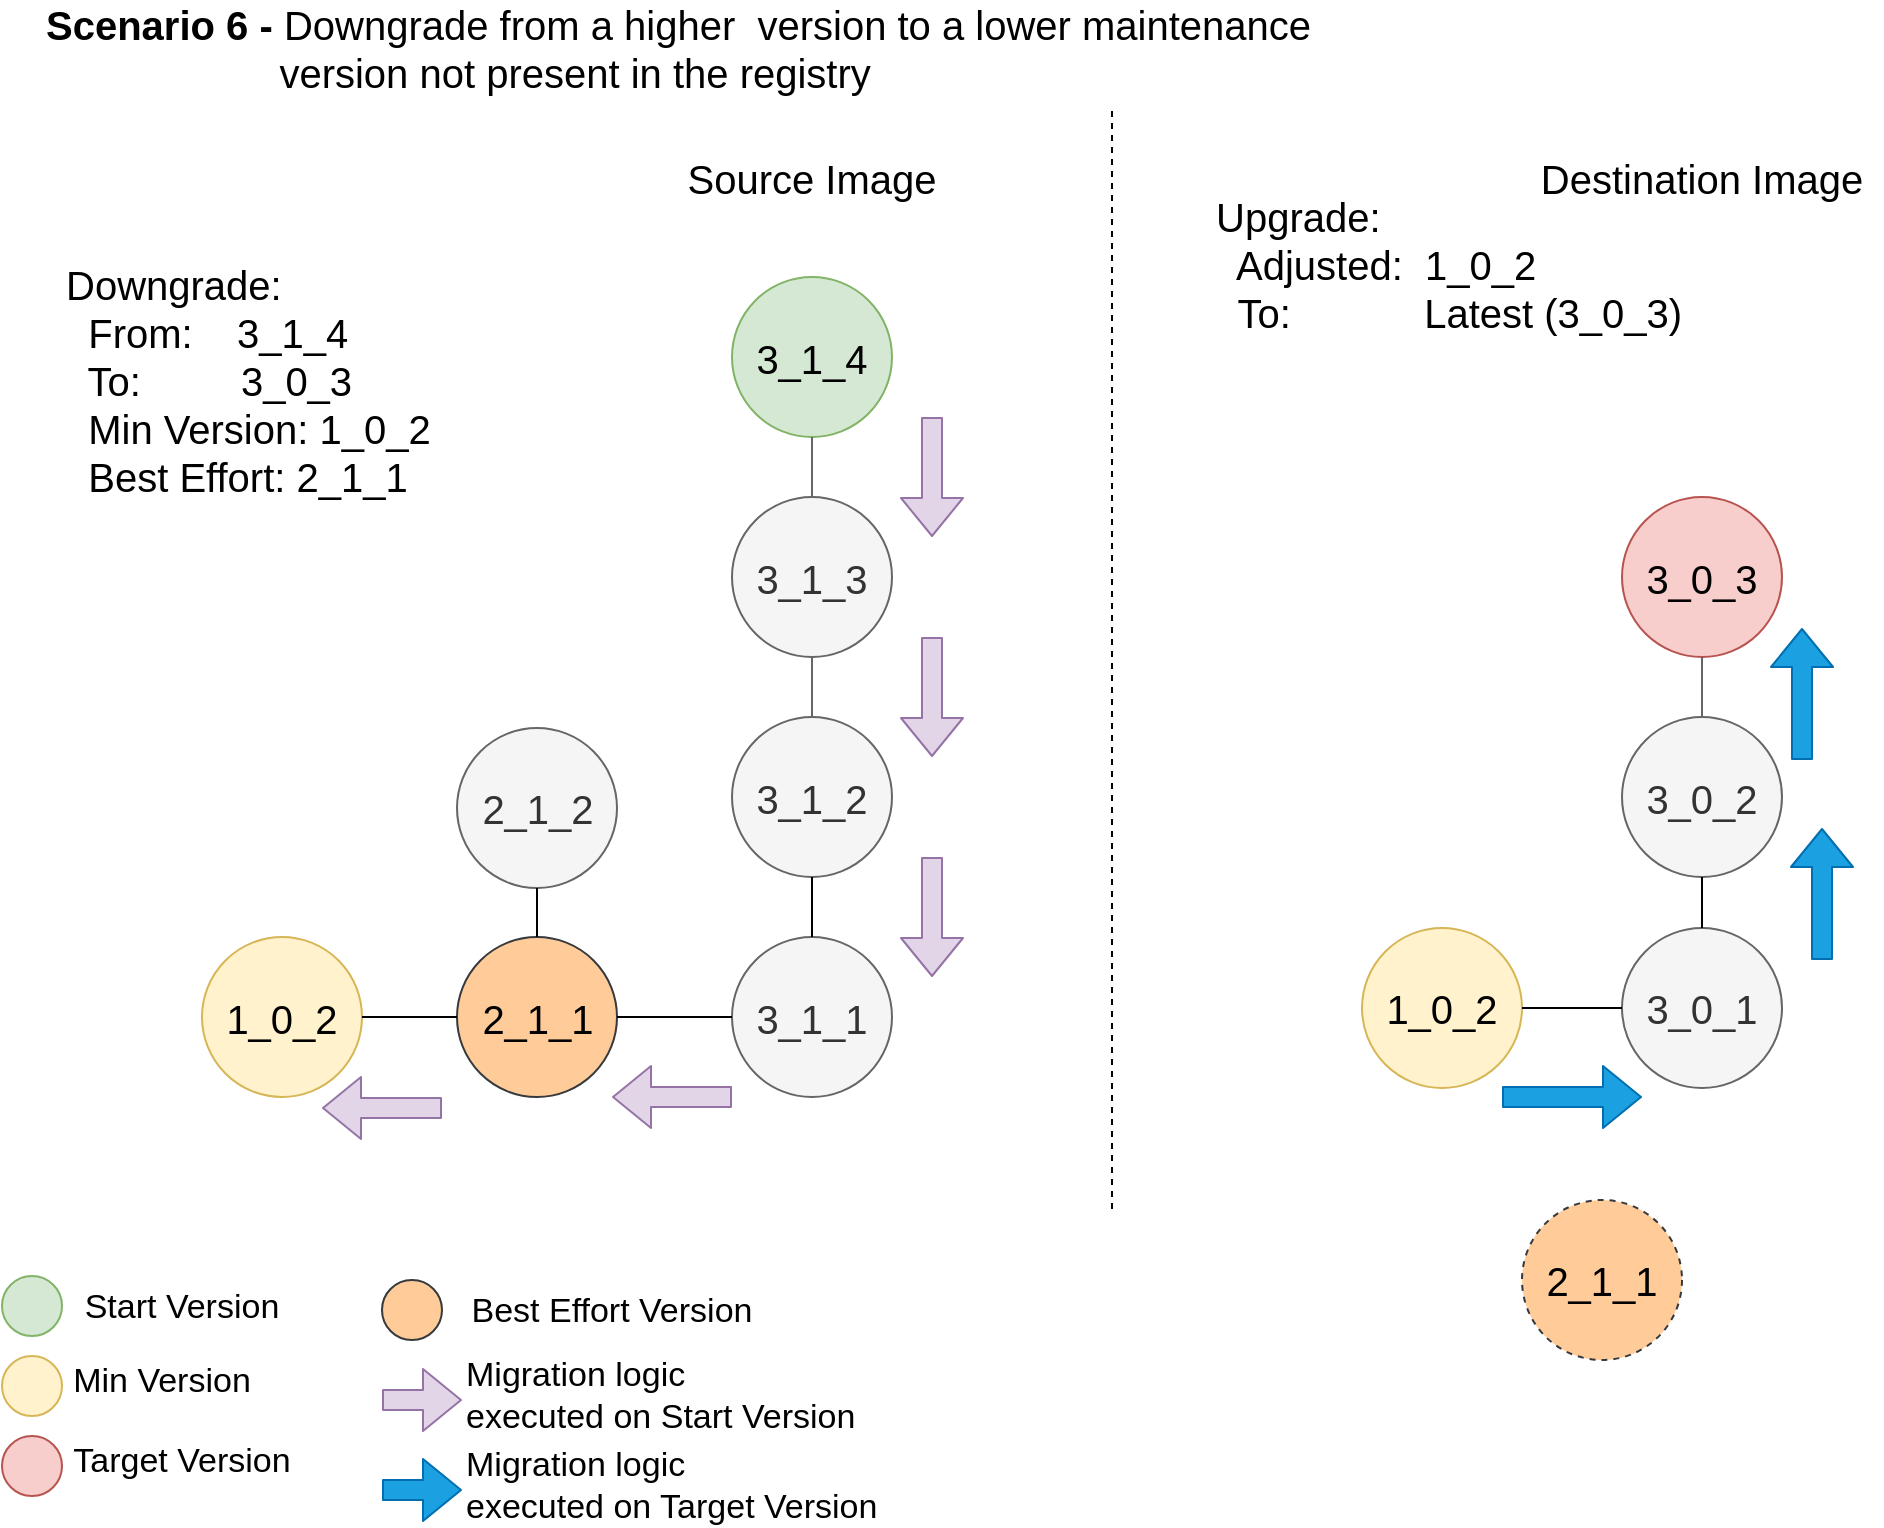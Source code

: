 <mxfile pages="1" version="11.2.5" type="device"><diagram id="9E1KUm-vGZgVrJ2iB9Vl" name="Page-1"><mxGraphModel dx="1086" dy="767" grid="1" gridSize="10" guides="1" tooltips="1" connect="1" arrows="1" fold="1" page="1" pageScale="1" pageWidth="1100" pageHeight="850" math="0" shadow="0"><root><mxCell id="0"/><mxCell id="1" parent="0"/><mxCell id="Z88FInItlsHQhRWIjukK-1" value="&lt;font style=&quot;font-size: 20px&quot;&gt;2_1_1&lt;/font&gt;" style="ellipse;whiteSpace=wrap;html=1;aspect=fixed;shadow=0;fillColor=#ffcc99;strokeColor=#36393d;" parent="1" vertex="1"><mxGeometry x="267.5" y="514.5" width="80" height="80" as="geometry"/></mxCell><mxCell id="Z88FInItlsHQhRWIjukK-3" value="&lt;font style=&quot;font-size: 20px&quot;&gt;3_1_1&lt;/font&gt;" style="ellipse;whiteSpace=wrap;html=1;aspect=fixed;shadow=0;fillColor=#f5f5f5;strokeColor=#666666;fontColor=#333333;" parent="1" vertex="1"><mxGeometry x="405" y="514.5" width="80" height="80" as="geometry"/></mxCell><mxCell id="Z88FInItlsHQhRWIjukK-10" value="&lt;font style=&quot;font-size: 20px&quot;&gt;3_1_2&lt;/font&gt;" style="ellipse;whiteSpace=wrap;html=1;aspect=fixed;shadow=0;fillColor=#f5f5f5;strokeColor=#666666;fontColor=#333333;" parent="1" vertex="1"><mxGeometry x="405" y="404.5" width="80" height="80" as="geometry"/></mxCell><mxCell id="Z88FInItlsHQhRWIjukK-11" value="&lt;font style=&quot;font-size: 20px&quot;&gt;3_1_3&lt;/font&gt;" style="ellipse;whiteSpace=wrap;html=1;aspect=fixed;shadow=0;fillColor=#f5f5f5;strokeColor=#666666;fontColor=#333333;" parent="1" vertex="1"><mxGeometry x="405" y="294.5" width="80" height="80" as="geometry"/></mxCell><mxCell id="Z88FInItlsHQhRWIjukK-12" value="&lt;font style=&quot;font-size: 20px&quot;&gt;3_1_4&lt;/font&gt;" style="ellipse;whiteSpace=wrap;html=1;aspect=fixed;shadow=0;fillColor=#d5e8d4;strokeColor=#82b366;" parent="1" vertex="1"><mxGeometry x="405" y="184.5" width="80" height="80" as="geometry"/></mxCell><mxCell id="Z88FInItlsHQhRWIjukK-17" value="" style="endArrow=none;html=1;exitX=1;exitY=0.5;exitDx=0;exitDy=0;" parent="1" source="Z88FInItlsHQhRWIjukK-1" target="Z88FInItlsHQhRWIjukK-3" edge="1"><mxGeometry width="50" height="50" relative="1" as="geometry"><mxPoint x="343" y="554.5" as="sourcePoint"/><mxPoint x="275.0" y="554.5" as="targetPoint"/></mxGeometry></mxCell><mxCell id="Z88FInItlsHQhRWIjukK-25" value="" style="endArrow=none;html=1;entryX=0.5;entryY=0;entryDx=0;entryDy=0;exitX=0.5;exitY=1;exitDx=0;exitDy=0;fillColor=#f5f5f5;strokeColor=#666666;" parent="1" source="Z88FInItlsHQhRWIjukK-12" target="Z88FInItlsHQhRWIjukK-11" edge="1"><mxGeometry width="50" height="50" relative="1" as="geometry"><mxPoint x="535" y="284.5" as="sourcePoint"/><mxPoint x="585" y="284.5" as="targetPoint"/></mxGeometry></mxCell><mxCell id="Z88FInItlsHQhRWIjukK-26" value="" style="endArrow=none;html=1;entryX=0.5;entryY=0;entryDx=0;entryDy=0;exitX=0.5;exitY=1;exitDx=0;exitDy=0;fillColor=#f5f5f5;strokeColor=#666666;" parent="1" source="Z88FInItlsHQhRWIjukK-11" target="Z88FInItlsHQhRWIjukK-10" edge="1"><mxGeometry width="50" height="50" relative="1" as="geometry"><mxPoint x="315" y="644.5" as="sourcePoint"/><mxPoint x="365" y="644.5" as="targetPoint"/></mxGeometry></mxCell><mxCell id="Z88FInItlsHQhRWIjukK-27" value="" style="endArrow=none;html=1;entryX=0.5;entryY=0;entryDx=0;entryDy=0;exitX=0.5;exitY=1;exitDx=0;exitDy=0;" parent="1" source="Z88FInItlsHQhRWIjukK-10" target="Z88FInItlsHQhRWIjukK-3" edge="1"><mxGeometry width="50" height="50" relative="1" as="geometry"><mxPoint x="325" y="654.5" as="sourcePoint"/><mxPoint x="375" y="654.5" as="targetPoint"/></mxGeometry></mxCell><mxCell id="Z88FInItlsHQhRWIjukK-32" value="" style="shape=flexArrow;endArrow=classic;html=1;fillColor=#e1d5e7;strokeColor=#9673a6;" parent="1" edge="1"><mxGeometry width="50" height="50" relative="1" as="geometry"><mxPoint x="505" y="254.5" as="sourcePoint"/><mxPoint x="505" y="314.5" as="targetPoint"/></mxGeometry></mxCell><mxCell id="Z88FInItlsHQhRWIjukK-38" value="&lt;font style=&quot;font-size: 20px&quot;&gt;Downgrade:&lt;br&gt;&amp;nbsp; From:&amp;nbsp; &amp;nbsp; 3_1_4&lt;br&gt;&amp;nbsp; To:&amp;nbsp; &amp;nbsp; &amp;nbsp; &amp;nbsp; &amp;nbsp;3_0_3&lt;br&gt;&amp;nbsp; Min Version: 1_0_2&lt;br&gt;&amp;nbsp; Best Effort: 2_1_1&lt;br&gt;&lt;/font&gt;" style="text;html=1;strokeColor=none;fillColor=none;align=left;verticalAlign=middle;whiteSpace=wrap;rounded=0;shadow=0;" parent="1" vertex="1"><mxGeometry x="70" y="180" width="200" height="111" as="geometry"/></mxCell><mxCell id="Z88FInItlsHQhRWIjukK-40" value="" style="shape=flexArrow;endArrow=classic;html=1;fillColor=#e1d5e7;strokeColor=#9673a6;" parent="1" edge="1"><mxGeometry width="50" height="50" relative="1" as="geometry"><mxPoint x="505" y="364.5" as="sourcePoint"/><mxPoint x="505" y="424.5" as="targetPoint"/></mxGeometry></mxCell><mxCell id="Z88FInItlsHQhRWIjukK-41" value="" style="shape=flexArrow;endArrow=classic;html=1;fillColor=#e1d5e7;strokeColor=#9673a6;" parent="1" edge="1"><mxGeometry width="50" height="50" relative="1" as="geometry"><mxPoint x="505" y="474.5" as="sourcePoint"/><mxPoint x="505" y="534.5" as="targetPoint"/></mxGeometry></mxCell><mxCell id="nQ3EJKVobmjsmFLbN_a_-1" value="" style="endArrow=none;dashed=1;html=1;" parent="1" edge="1"><mxGeometry width="50" height="50" relative="1" as="geometry"><mxPoint x="595" y="650.5" as="sourcePoint"/><mxPoint x="595" y="98.5" as="targetPoint"/></mxGeometry></mxCell><mxCell id="nQ3EJKVobmjsmFLbN_a_-2" value="&lt;font style=&quot;font-size: 20px&quot;&gt;1_0_2&lt;/font&gt;" style="ellipse;whiteSpace=wrap;html=1;aspect=fixed;shadow=0;fillColor=#fff2cc;strokeColor=#d6b656;" parent="1" vertex="1"><mxGeometry x="720" y="510" width="80" height="80" as="geometry"/></mxCell><mxCell id="nQ3EJKVobmjsmFLbN_a_-3" value="&lt;font style=&quot;font-size: 20px&quot;&gt;3_0_1&lt;/font&gt;" style="ellipse;whiteSpace=wrap;html=1;aspect=fixed;shadow=0;fillColor=#f5f5f5;strokeColor=#666666;fontColor=#333333;" parent="1" vertex="1"><mxGeometry x="850" y="510" width="80" height="80" as="geometry"/></mxCell><mxCell id="nQ3EJKVobmjsmFLbN_a_-5" value="&lt;font style=&quot;font-size: 20px&quot;&gt;3_0_2&lt;/font&gt;" style="ellipse;whiteSpace=wrap;html=1;aspect=fixed;shadow=0;fillColor=#f5f5f5;strokeColor=#666666;fontColor=#333333;" parent="1" vertex="1"><mxGeometry x="850" y="404.5" width="80" height="80" as="geometry"/></mxCell><mxCell id="nQ3EJKVobmjsmFLbN_a_-6" value="&lt;font style=&quot;font-size: 20px&quot;&gt;3_0_3&lt;/font&gt;" style="ellipse;whiteSpace=wrap;html=1;aspect=fixed;shadow=0;fillColor=#f8cecc;strokeColor=#b85450;" parent="1" vertex="1"><mxGeometry x="850" y="294.5" width="80" height="80" as="geometry"/></mxCell><mxCell id="nQ3EJKVobmjsmFLbN_a_-10" value="" style="endArrow=none;html=1;entryX=0;entryY=0.5;entryDx=0;entryDy=0;exitX=1;exitY=0.5;exitDx=0;exitDy=0;" parent="1" source="nQ3EJKVobmjsmFLbN_a_-2" target="nQ3EJKVobmjsmFLbN_a_-3" edge="1"><mxGeometry width="50" height="50" relative="1" as="geometry"><mxPoint x="810" y="550" as="sourcePoint"/><mxPoint x="740" y="614.5" as="targetPoint"/></mxGeometry></mxCell><mxCell id="nQ3EJKVobmjsmFLbN_a_-12" value="" style="endArrow=none;html=1;entryX=0.5;entryY=0;entryDx=0;entryDy=0;exitX=0.5;exitY=1;exitDx=0;exitDy=0;" parent="1" source="nQ3EJKVobmjsmFLbN_a_-5" target="nQ3EJKVobmjsmFLbN_a_-3" edge="1"><mxGeometry width="50" height="50" relative="1" as="geometry"><mxPoint x="890" y="494.5" as="sourcePoint"/><mxPoint x="940" y="494.5" as="targetPoint"/></mxGeometry></mxCell><mxCell id="nQ3EJKVobmjsmFLbN_a_-13" value="" style="endArrow=none;html=1;entryX=0.5;entryY=1;entryDx=0;entryDy=0;exitX=0.5;exitY=0;exitDx=0;exitDy=0;fillColor=#f5f5f5;strokeColor=#666666;" parent="1" source="nQ3EJKVobmjsmFLbN_a_-5" target="nQ3EJKVobmjsmFLbN_a_-6" edge="1"><mxGeometry width="50" height="50" relative="1" as="geometry"><mxPoint x="750" y="424.5" as="sourcePoint"/><mxPoint x="800" y="424.5" as="targetPoint"/></mxGeometry></mxCell><mxCell id="nQ3EJKVobmjsmFLbN_a_-18" value="&lt;font style=&quot;font-size: 20px&quot;&gt;Upgrade:&lt;br&gt;&amp;nbsp; Adjusted:&amp;nbsp; 1_0_2&lt;br&gt;&amp;nbsp; To:&amp;nbsp; &amp;nbsp; &amp;nbsp; &amp;nbsp; &amp;nbsp; &amp;nbsp; Latest (3_0_3)&lt;br&gt;&amp;nbsp; &amp;nbsp;&lt;br&gt;&lt;/font&gt;" style="text;html=1;strokeColor=none;fillColor=none;align=left;verticalAlign=middle;whiteSpace=wrap;rounded=0;shadow=0;" parent="1" vertex="1"><mxGeometry x="645" y="144.5" width="250" height="90" as="geometry"/></mxCell><mxCell id="nQ3EJKVobmjsmFLbN_a_-21" value="&lt;font style=&quot;font-size: 20px&quot;&gt;Source Image&lt;/font&gt;" style="text;html=1;strokeColor=none;fillColor=none;align=center;verticalAlign=middle;whiteSpace=wrap;rounded=0;" parent="1" vertex="1"><mxGeometry x="355" y="124.5" width="180" height="20" as="geometry"/></mxCell><mxCell id="nQ3EJKVobmjsmFLbN_a_-24" value="&lt;font style=&quot;font-size: 20px&quot;&gt;Destination Image&lt;/font&gt;" style="text;html=1;strokeColor=none;fillColor=none;align=center;verticalAlign=middle;whiteSpace=wrap;rounded=0;" parent="1" vertex="1"><mxGeometry x="800" y="124.5" width="180" height="20" as="geometry"/></mxCell><mxCell id="nQ3EJKVobmjsmFLbN_a_-27" value="" style="shape=flexArrow;endArrow=classic;html=1;fillColor=#1ba1e2;strokeColor=#006EAF;" parent="1" edge="1"><mxGeometry width="50" height="50" relative="1" as="geometry"><mxPoint x="950" y="526" as="sourcePoint"/><mxPoint x="950" y="460" as="targetPoint"/></mxGeometry></mxCell><mxCell id="nQ3EJKVobmjsmFLbN_a_-28" value="" style="shape=flexArrow;endArrow=classic;html=1;fillColor=#1ba1e2;strokeColor=#006EAF;" parent="1" edge="1"><mxGeometry width="50" height="50" relative="1" as="geometry"><mxPoint x="940" y="426" as="sourcePoint"/><mxPoint x="940" y="360" as="targetPoint"/></mxGeometry></mxCell><mxCell id="vxwoFk54VbrX-TVy_X-_-1" value="" style="shape=flexArrow;endArrow=classic;html=1;fillColor=#e1d5e7;strokeColor=#9673a6;" parent="1" edge="1"><mxGeometry width="50" height="50" relative="1" as="geometry"><mxPoint x="405" y="594.5" as="sourcePoint"/><mxPoint x="345" y="594.5" as="targetPoint"/></mxGeometry></mxCell><mxCell id="f2lQbcJlYjvjpAZSG_wY-1" value="" style="ellipse;whiteSpace=wrap;html=1;aspect=fixed;fillColor=#d5e8d4;strokeColor=#82b366;" parent="1" vertex="1"><mxGeometry x="40" y="684" width="30" height="30" as="geometry"/></mxCell><mxCell id="f2lQbcJlYjvjpAZSG_wY-2" value="Start Version" style="text;html=1;strokeColor=none;fillColor=none;align=center;verticalAlign=middle;whiteSpace=wrap;rounded=0;fontSize=17;" parent="1" vertex="1"><mxGeometry x="80" y="682" width="100" height="35" as="geometry"/></mxCell><mxCell id="f2lQbcJlYjvjpAZSG_wY-3" value="" style="ellipse;whiteSpace=wrap;html=1;aspect=fixed;fillColor=#fff2cc;strokeColor=#d6b656;" parent="1" vertex="1"><mxGeometry x="40" y="724" width="30" height="30" as="geometry"/></mxCell><mxCell id="f2lQbcJlYjvjpAZSG_wY-4" value="Min Version" style="text;html=1;strokeColor=none;fillColor=none;align=center;verticalAlign=middle;whiteSpace=wrap;rounded=0;fontSize=17;" parent="1" vertex="1"><mxGeometry x="70" y="719" width="100" height="35" as="geometry"/></mxCell><mxCell id="f2lQbcJlYjvjpAZSG_wY-5" value="" style="ellipse;whiteSpace=wrap;html=1;aspect=fixed;fillColor=#f8cecc;strokeColor=#b85450;" parent="1" vertex="1"><mxGeometry x="40" y="764" width="30" height="30" as="geometry"/></mxCell><mxCell id="f2lQbcJlYjvjpAZSG_wY-6" value="Target Version" style="text;html=1;strokeColor=none;fillColor=none;align=center;verticalAlign=middle;whiteSpace=wrap;rounded=0;fontSize=17;" parent="1" vertex="1"><mxGeometry x="70" y="759" width="120" height="35" as="geometry"/></mxCell><mxCell id="f2lQbcJlYjvjpAZSG_wY-7" value="" style="shape=flexArrow;endArrow=classic;html=1;fillColor=#e1d5e7;strokeColor=#9673a6;" parent="1" edge="1"><mxGeometry width="50" height="50" relative="1" as="geometry"><mxPoint x="230" y="746" as="sourcePoint"/><mxPoint x="270" y="746" as="targetPoint"/></mxGeometry></mxCell><mxCell id="f2lQbcJlYjvjpAZSG_wY-8" value="Migration logic &lt;br&gt;executed on Start Version" style="text;html=1;strokeColor=none;fillColor=none;align=left;verticalAlign=middle;whiteSpace=wrap;rounded=0;fontSize=17;" parent="1" vertex="1"><mxGeometry x="270" y="726" width="310" height="35" as="geometry"/></mxCell><mxCell id="f2lQbcJlYjvjpAZSG_wY-9" value="" style="shape=flexArrow;endArrow=classic;html=1;fillColor=#1ba1e2;strokeColor=#006EAF;" parent="1" edge="1"><mxGeometry width="50" height="50" relative="1" as="geometry"><mxPoint x="230" y="791" as="sourcePoint"/><mxPoint x="270" y="791" as="targetPoint"/></mxGeometry></mxCell><mxCell id="f2lQbcJlYjvjpAZSG_wY-10" value="Migration logic &lt;br&gt;executed on Target Version" style="text;html=1;strokeColor=none;fillColor=none;align=left;verticalAlign=middle;whiteSpace=wrap;rounded=0;fontSize=17;" parent="1" vertex="1"><mxGeometry x="270" y="771" width="310" height="35" as="geometry"/></mxCell><mxCell id="_y8AkfmS0SeXPUdcSUgY-2" value="&lt;font style=&quot;font-size: 20px&quot;&gt;&lt;b&gt;Scenario 6 - &lt;/b&gt;Downgrade from a higher&amp;nbsp; version to a lower maintenance&amp;nbsp; &amp;nbsp; &amp;nbsp; &amp;nbsp; &amp;nbsp; &amp;nbsp; &amp;nbsp; &amp;nbsp; &amp;nbsp; &amp;nbsp; &amp;nbsp; &amp;nbsp; &amp;nbsp; &amp;nbsp;version not present in the registry&lt;/font&gt;" style="text;html=1;strokeColor=none;fillColor=none;align=left;verticalAlign=middle;whiteSpace=wrap;rounded=0;" parent="1" vertex="1"><mxGeometry x="60" y="60" width="670" height="20" as="geometry"/></mxCell><mxCell id="_y8AkfmS0SeXPUdcSUgY-7" value="" style="shape=flexArrow;endArrow=classic;html=1;fillColor=#1ba1e2;strokeColor=#006EAF;" parent="1" edge="1"><mxGeometry width="50" height="50" relative="1" as="geometry"><mxPoint x="790" y="594.5" as="sourcePoint"/><mxPoint x="860" y="594.5" as="targetPoint"/></mxGeometry></mxCell><mxCell id="_y8AkfmS0SeXPUdcSUgY-8" value="" style="shape=flexArrow;endArrow=classic;html=1;fillColor=#e1d5e7;strokeColor=#9673a6;" parent="1" edge="1"><mxGeometry width="50" height="50" relative="1" as="geometry"><mxPoint x="260" y="600" as="sourcePoint"/><mxPoint x="200" y="600" as="targetPoint"/></mxGeometry></mxCell><mxCell id="NDy4h4xFK8BIJw1gBcAO-2" value="" style="ellipse;whiteSpace=wrap;html=1;aspect=fixed;fillColor=#ffcc99;strokeColor=#36393d;" parent="1" vertex="1"><mxGeometry x="230" y="686" width="30" height="30" as="geometry"/></mxCell><mxCell id="NDy4h4xFK8BIJw1gBcAO-3" value="Best Effort Version" style="text;html=1;strokeColor=none;fillColor=none;align=center;verticalAlign=middle;whiteSpace=wrap;rounded=0;fontSize=17;" parent="1" vertex="1"><mxGeometry x="270" y="684" width="150" height="35" as="geometry"/></mxCell><mxCell id="xRph02bADE3ueh20qJ-G-1" value="&lt;font style=&quot;font-size: 20px&quot;&gt;1_0_2&lt;/font&gt;" style="ellipse;whiteSpace=wrap;html=1;aspect=fixed;shadow=0;fillColor=#fff2cc;strokeColor=#d6b656;" parent="1" vertex="1"><mxGeometry x="140" y="514.5" width="80" height="80" as="geometry"/></mxCell><mxCell id="xRph02bADE3ueh20qJ-G-2" value="&lt;font style=&quot;font-size: 20px&quot;&gt;2_1_2&lt;/font&gt;" style="ellipse;whiteSpace=wrap;html=1;aspect=fixed;shadow=0;fillColor=#f5f5f5;strokeColor=#666666;fontColor=#333333;" parent="1" vertex="1"><mxGeometry x="267.5" y="410" width="80" height="80" as="geometry"/></mxCell><mxCell id="xRph02bADE3ueh20qJ-G-3" value="" style="endArrow=none;html=1;entryX=0.5;entryY=1;entryDx=0;entryDy=0;exitX=0.5;exitY=0;exitDx=0;exitDy=0;" parent="1" source="Z88FInItlsHQhRWIjukK-1" target="xRph02bADE3ueh20qJ-G-2" edge="1"><mxGeometry width="50" height="50" relative="1" as="geometry"><mxPoint x="140" y="880" as="sourcePoint"/><mxPoint x="190" y="830" as="targetPoint"/></mxGeometry></mxCell><mxCell id="xRph02bADE3ueh20qJ-G-4" value="" style="endArrow=none;html=1;entryX=1;entryY=0.5;entryDx=0;entryDy=0;exitX=0;exitY=0.5;exitDx=0;exitDy=0;" parent="1" source="Z88FInItlsHQhRWIjukK-1" target="xRph02bADE3ueh20qJ-G-1" edge="1"><mxGeometry width="50" height="50" relative="1" as="geometry"><mxPoint x="140" y="880" as="sourcePoint"/><mxPoint x="220" y="554.5" as="targetPoint"/></mxGeometry></mxCell><mxCell id="xRph02bADE3ueh20qJ-G-11" value="&lt;font style=&quot;font-size: 20px&quot;&gt;2_1_1&lt;/font&gt;" style="ellipse;whiteSpace=wrap;html=1;aspect=fixed;shadow=0;fillColor=#ffcc99;strokeColor=#36393d;dashed=1;" parent="1" vertex="1"><mxGeometry x="800" y="646" width="80" height="80" as="geometry"/></mxCell></root></mxGraphModel></diagram></mxfile>